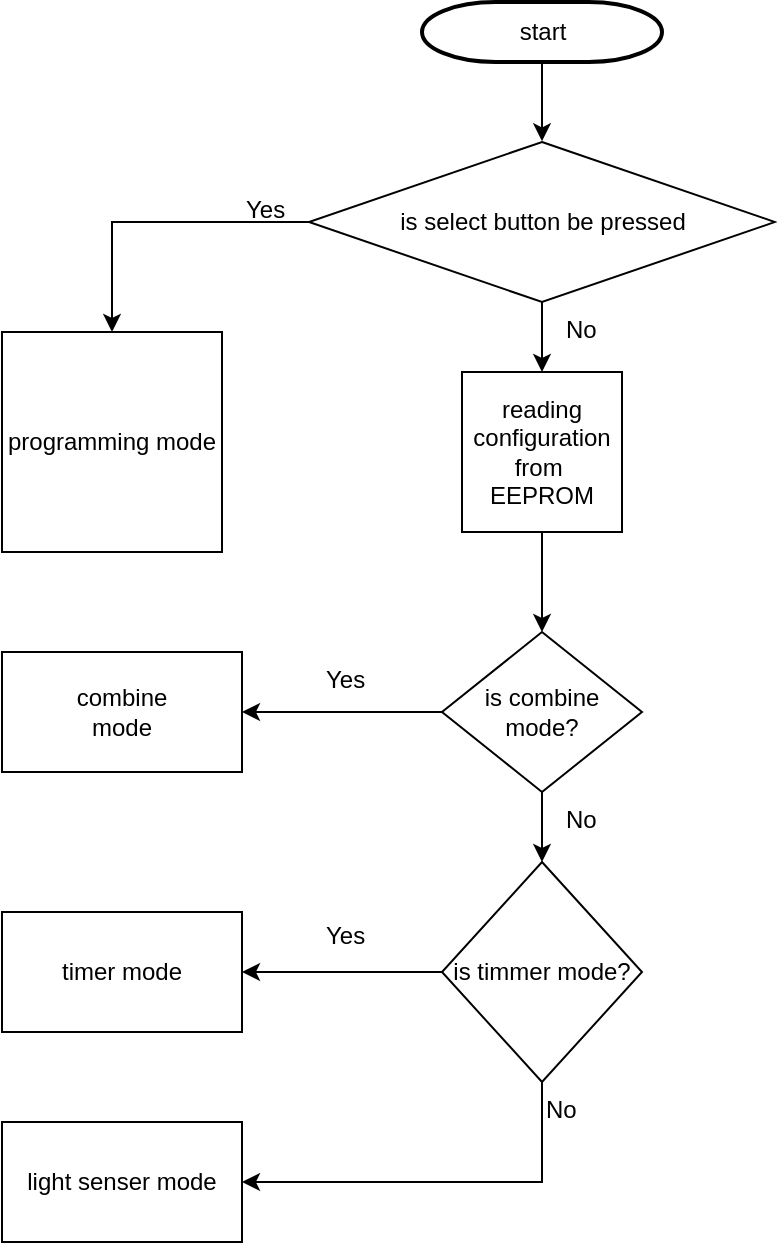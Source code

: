 <mxfile version="12.2.7" type="device" pages="1"><diagram id="6a731a19-8d31-9384-78a2-239565b7b9f0" name="Page-1"><mxGraphModel dx="1038" dy="568" grid="1" gridSize="10" guides="1" tooltips="1" connect="1" arrows="1" fold="1" page="1" pageScale="1" pageWidth="1169" pageHeight="827" background="#ffffff" math="0" shadow="0"><root><mxCell id="0"/><mxCell id="1" parent="0"/><mxCell id="nmmMdJal5jBEGMOaiqho-75" style="edgeStyle=orthogonalEdgeStyle;rounded=0;orthogonalLoop=1;jettySize=auto;html=1;entryX=0.5;entryY=0;entryDx=0;entryDy=0;" parent="1" source="2" edge="1"><mxGeometry relative="1" as="geometry"><mxPoint x="320" y="219.667" as="targetPoint"/></mxGeometry></mxCell><mxCell id="2" value="start" style="shape=mxgraph.flowchart.terminator;strokeWidth=2;gradientColor=none;gradientDirection=north;fontStyle=0;html=1;" parent="1" vertex="1"><mxGeometry x="260" y="150" width="120" height="30" as="geometry"/></mxCell><mxCell id="nmmMdJal5jBEGMOaiqho-97" style="edgeStyle=orthogonalEdgeStyle;rounded=0;orthogonalLoop=1;jettySize=auto;html=1;exitX=0;exitY=0.5;exitDx=0;exitDy=0;entryX=0.5;entryY=0;entryDx=0;entryDy=0;" parent="1" source="nmmMdJal5jBEGMOaiqho-77" target="nmmMdJal5jBEGMOaiqho-96" edge="1"><mxGeometry relative="1" as="geometry"><mxPoint x="180" y="259.667" as="targetPoint"/><Array as="points"><mxPoint x="105" y="260"/></Array></mxGeometry></mxCell><mxCell id="nmmMdJal5jBEGMOaiqho-101" style="edgeStyle=orthogonalEdgeStyle;rounded=0;orthogonalLoop=1;jettySize=auto;html=1;entryX=0.5;entryY=0;entryDx=0;entryDy=0;" parent="1" source="nmmMdJal5jBEGMOaiqho-77" target="nmmMdJal5jBEGMOaiqho-100" edge="1"><mxGeometry relative="1" as="geometry"/></mxCell><mxCell id="nmmMdJal5jBEGMOaiqho-77" value="is select button be pressed" style="rhombus;whiteSpace=wrap;html=1;" parent="1" vertex="1"><mxGeometry x="203.5" y="220" width="233" height="80" as="geometry"/></mxCell><mxCell id="nmmMdJal5jBEGMOaiqho-107" style="edgeStyle=orthogonalEdgeStyle;rounded=0;orthogonalLoop=1;jettySize=auto;html=1;entryX=0.5;entryY=0;entryDx=0;entryDy=0;" parent="1" source="nmmMdJal5jBEGMOaiqho-78" target="nmmMdJal5jBEGMOaiqho-106" edge="1"><mxGeometry relative="1" as="geometry"/></mxCell><mxCell id="c8FjUdJWk2hmfqSTGVGd-2" style="edgeStyle=orthogonalEdgeStyle;rounded=0;orthogonalLoop=1;jettySize=auto;html=1;entryX=1;entryY=0.5;entryDx=0;entryDy=0;" edge="1" parent="1" source="nmmMdJal5jBEGMOaiqho-78" target="nmmMdJal5jBEGMOaiqho-105"><mxGeometry relative="1" as="geometry"/></mxCell><mxCell id="nmmMdJal5jBEGMOaiqho-78" value="is combine&lt;br&gt;mode?" style="rhombus;whiteSpace=wrap;html=1;" parent="1" vertex="1"><mxGeometry x="270" y="465" width="100" height="80" as="geometry"/></mxCell><mxCell id="nmmMdJal5jBEGMOaiqho-83" value="No" style="text;html=1;" parent="1" vertex="1"><mxGeometry x="330" y="545" width="40" height="30" as="geometry"/></mxCell><mxCell id="nmmMdJal5jBEGMOaiqho-86" value="timer mode" style="rounded=0;whiteSpace=wrap;html=1;" parent="1" vertex="1"><mxGeometry x="50" y="605" width="120" height="60" as="geometry"/></mxCell><mxCell id="nmmMdJal5jBEGMOaiqho-92" value="Yes" style="text;html=1;" parent="1" vertex="1"><mxGeometry x="210" y="475" width="50" height="30" as="geometry"/></mxCell><mxCell id="nmmMdJal5jBEGMOaiqho-96" value="programming mode" style="whiteSpace=wrap;html=1;aspect=fixed;" parent="1" vertex="1"><mxGeometry x="50" y="315" width="110" height="110" as="geometry"/></mxCell><mxCell id="nmmMdJal5jBEGMOaiqho-102" style="edgeStyle=orthogonalEdgeStyle;rounded=0;orthogonalLoop=1;jettySize=auto;html=1;entryX=0.5;entryY=0;entryDx=0;entryDy=0;" parent="1" source="nmmMdJal5jBEGMOaiqho-100" target="nmmMdJal5jBEGMOaiqho-78" edge="1"><mxGeometry relative="1" as="geometry"/></mxCell><mxCell id="nmmMdJal5jBEGMOaiqho-100" value="reading configuration&lt;br&gt;from&amp;nbsp;&lt;br&gt;EEPROM" style="whiteSpace=wrap;html=1;aspect=fixed;" parent="1" vertex="1"><mxGeometry x="280" y="335" width="80" height="80" as="geometry"/></mxCell><mxCell id="nmmMdJal5jBEGMOaiqho-105" value="&lt;span style=&quot;white-space: normal&quot;&gt;combine&lt;/span&gt;&lt;br style=&quot;white-space: normal&quot;&gt;&lt;span style=&quot;white-space: normal&quot;&gt;mode&lt;/span&gt;" style="rounded=0;whiteSpace=wrap;html=1;" parent="1" vertex="1"><mxGeometry x="50" y="475" width="120" height="60" as="geometry"/></mxCell><mxCell id="nmmMdJal5jBEGMOaiqho-108" style="edgeStyle=orthogonalEdgeStyle;rounded=0;orthogonalLoop=1;jettySize=auto;html=1;exitX=0;exitY=0.5;exitDx=0;exitDy=0;entryX=1;entryY=0.5;entryDx=0;entryDy=0;" parent="1" source="nmmMdJal5jBEGMOaiqho-106" target="nmmMdJal5jBEGMOaiqho-86" edge="1"><mxGeometry relative="1" as="geometry"/></mxCell><mxCell id="c8FjUdJWk2hmfqSTGVGd-4" style="edgeStyle=orthogonalEdgeStyle;rounded=0;orthogonalLoop=1;jettySize=auto;html=1;entryX=1;entryY=0.5;entryDx=0;entryDy=0;" edge="1" parent="1" source="nmmMdJal5jBEGMOaiqho-106" target="c8FjUdJWk2hmfqSTGVGd-3"><mxGeometry relative="1" as="geometry"><Array as="points"><mxPoint x="320" y="740"/></Array></mxGeometry></mxCell><mxCell id="nmmMdJal5jBEGMOaiqho-106" value="is timmer mode?" style="rhombus;whiteSpace=wrap;html=1;" parent="1" vertex="1"><mxGeometry x="270" y="580" width="100" height="110" as="geometry"/></mxCell><mxCell id="nmmMdJal5jBEGMOaiqho-109" value="Yes" style="text;html=1;" parent="1" vertex="1"><mxGeometry x="210" y="602.5" width="50" height="30" as="geometry"/></mxCell><mxCell id="nmmMdJal5jBEGMOaiqho-110" value="No" style="text;html=1;" parent="1" vertex="1"><mxGeometry x="320" y="690" width="40" height="30" as="geometry"/></mxCell><mxCell id="nmmMdJal5jBEGMOaiqho-112" value="Yes" style="text;html=1;" parent="1" vertex="1"><mxGeometry x="170" y="240" width="50" height="30" as="geometry"/></mxCell><mxCell id="nmmMdJal5jBEGMOaiqho-113" value="No" style="text;html=1;" parent="1" vertex="1"><mxGeometry x="330" y="300" width="40" height="30" as="geometry"/></mxCell><mxCell id="c8FjUdJWk2hmfqSTGVGd-3" value="light senser mode" style="rounded=0;whiteSpace=wrap;html=1;" vertex="1" parent="1"><mxGeometry x="50" y="710" width="120" height="60" as="geometry"/></mxCell></root></mxGraphModel></diagram></mxfile>